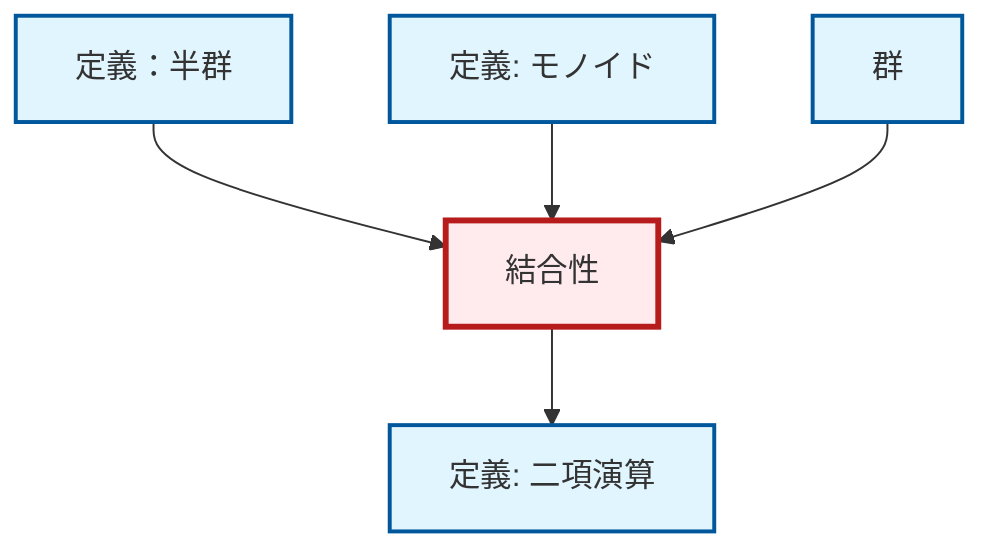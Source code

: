 graph TD
    classDef definition fill:#e1f5fe,stroke:#01579b,stroke-width:2px
    classDef theorem fill:#f3e5f5,stroke:#4a148c,stroke-width:2px
    classDef axiom fill:#fff3e0,stroke:#e65100,stroke-width:2px
    classDef example fill:#e8f5e9,stroke:#1b5e20,stroke-width:2px
    classDef current fill:#ffebee,stroke:#b71c1c,stroke-width:3px
    def-group["群"]:::definition
    def-binary-operation["定義: 二項演算"]:::definition
    def-associativity["結合性"]:::definition
    def-semigroup["定義：半群"]:::definition
    def-monoid["定義: モノイド"]:::definition
    def-semigroup --> def-associativity
    def-associativity --> def-binary-operation
    def-monoid --> def-associativity
    def-group --> def-associativity
    class def-associativity current